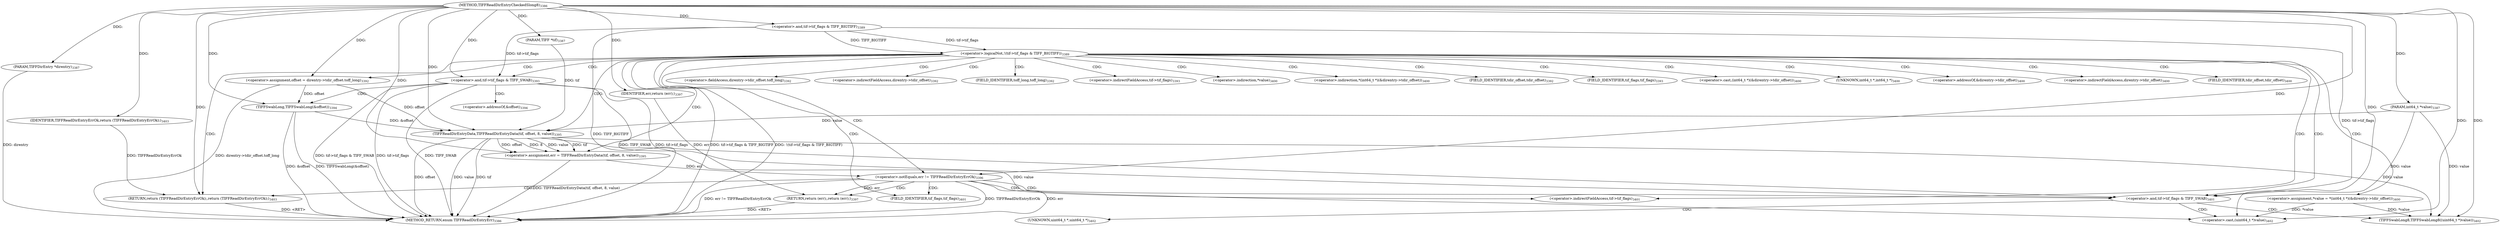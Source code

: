 digraph "TIFFReadDirEntryCheckedSlong8" {  
"86831" [label = <(METHOD,TIFFReadDirEntryCheckedSlong8)<SUB>3386</SUB>> ]
"86902" [label = <(METHOD_RETURN,enum TIFFReadDirEntryErr)<SUB>3386</SUB>> ]
"86832" [label = <(PARAM,TIFF *tif)<SUB>3387</SUB>> ]
"86833" [label = <(PARAM,TIFFDirEntry *direntry)<SUB>3387</SUB>> ]
"86834" [label = <(PARAM,int64_t *value)<SUB>3387</SUB>> ]
"86900" [label = <(RETURN,return (TIFFReadDirEntryErrOk);,return (TIFFReadDirEntryErrOk);)<SUB>3403</SUB>> ]
"86837" [label = <(&lt;operator&gt;.logicalNot,!(tif-&gt;tif_flags &amp; TIFF_BIGTIFF))<SUB>3389</SUB>> ]
"86890" [label = <(&lt;operator&gt;.and,tif-&gt;tif_flags &amp; TIFF_SWAB)<SUB>3401</SUB>> ]
"86901" [label = <(IDENTIFIER,TIFFReadDirEntryErrOk,return (TIFFReadDirEntryErrOk);)<SUB>3403</SUB>> ]
"86846" [label = <(&lt;operator&gt;.assignment,offset = direntry-&gt;tdir_offset.toff_long)<SUB>3392</SUB>> ]
"86863" [label = <(&lt;operator&gt;.assignment,err = TIFFReadDirEntryData(tif, offset, 8, value))<SUB>3395</SUB>> ]
"86896" [label = <(TIFFSwabLong8,TIFFSwabLong8((uint64_t *)value))<SUB>3402</SUB>> ]
"86838" [label = <(&lt;operator&gt;.and,tif-&gt;tif_flags &amp; TIFF_BIGTIFF)<SUB>3389</SUB>> ]
"86854" [label = <(&lt;operator&gt;.and,tif-&gt;tif_flags &amp; TIFF_SWAB)<SUB>3393</SUB>> ]
"86871" [label = <(&lt;operator&gt;.notEquals,err != TIFFReadDirEntryErrOk)<SUB>3396</SUB>> ]
"86879" [label = <(&lt;operator&gt;.assignment,*value = *(int64_t *)(&amp;direntry-&gt;tdir_offset))<SUB>3400</SUB>> ]
"86860" [label = <(TIFFSwabLong,TIFFSwabLong(&amp;offset))<SUB>3394</SUB>> ]
"86865" [label = <(TIFFReadDirEntryData,TIFFReadDirEntryData(tif, offset, 8, value))<SUB>3395</SUB>> ]
"86875" [label = <(RETURN,return (err);,return (err);)<SUB>3397</SUB>> ]
"86897" [label = <(&lt;operator&gt;.cast,(uint64_t *)value)<SUB>3402</SUB>> ]
"86876" [label = <(IDENTIFIER,err,return (err);)<SUB>3397</SUB>> ]
"86891" [label = <(&lt;operator&gt;.indirectFieldAccess,tif-&gt;tif_flags)<SUB>3401</SUB>> ]
"86848" [label = <(&lt;operator&gt;.fieldAccess,direntry-&gt;tdir_offset.toff_long)<SUB>3392</SUB>> ]
"86893" [label = <(FIELD_IDENTIFIER,tif_flags,tif_flags)<SUB>3401</SUB>> ]
"86849" [label = <(&lt;operator&gt;.indirectFieldAccess,direntry-&gt;tdir_offset)<SUB>3392</SUB>> ]
"86852" [label = <(FIELD_IDENTIFIER,toff_long,toff_long)<SUB>3392</SUB>> ]
"86855" [label = <(&lt;operator&gt;.indirectFieldAccess,tif-&gt;tif_flags)<SUB>3393</SUB>> ]
"86880" [label = <(&lt;operator&gt;.indirection,*value)<SUB>3400</SUB>> ]
"86882" [label = <(&lt;operator&gt;.indirection,*(int64_t *)(&amp;direntry-&gt;tdir_offset))<SUB>3400</SUB>> ]
"86898" [label = <(UNKNOWN,uint64_t *,uint64_t *)<SUB>3402</SUB>> ]
"86851" [label = <(FIELD_IDENTIFIER,tdir_offset,tdir_offset)<SUB>3392</SUB>> ]
"86857" [label = <(FIELD_IDENTIFIER,tif_flags,tif_flags)<SUB>3393</SUB>> ]
"86861" [label = <(&lt;operator&gt;.addressOf,&amp;offset)<SUB>3394</SUB>> ]
"86883" [label = <(&lt;operator&gt;.cast,(int64_t *)(&amp;direntry-&gt;tdir_offset))<SUB>3400</SUB>> ]
"86884" [label = <(UNKNOWN,int64_t *,int64_t *)<SUB>3400</SUB>> ]
"86885" [label = <(&lt;operator&gt;.addressOf,&amp;direntry-&gt;tdir_offset)<SUB>3400</SUB>> ]
"86886" [label = <(&lt;operator&gt;.indirectFieldAccess,direntry-&gt;tdir_offset)<SUB>3400</SUB>> ]
"86888" [label = <(FIELD_IDENTIFIER,tdir_offset,tdir_offset)<SUB>3400</SUB>> ]
  "86900" -> "86902"  [ label = "DDG: &lt;RET&gt;"] 
  "86875" -> "86902"  [ label = "DDG: &lt;RET&gt;"] 
  "86833" -> "86902"  [ label = "DDG: direntry"] 
  "86837" -> "86902"  [ label = "DDG: tif-&gt;tif_flags &amp; TIFF_BIGTIFF"] 
  "86837" -> "86902"  [ label = "DDG: !(tif-&gt;tif_flags &amp; TIFF_BIGTIFF)"] 
  "86846" -> "86902"  [ label = "DDG: direntry-&gt;tdir_offset.toff_long"] 
  "86854" -> "86902"  [ label = "DDG: tif-&gt;tif_flags"] 
  "86854" -> "86902"  [ label = "DDG: TIFF_SWAB"] 
  "86854" -> "86902"  [ label = "DDG: tif-&gt;tif_flags &amp; TIFF_SWAB"] 
  "86860" -> "86902"  [ label = "DDG: &amp;offset"] 
  "86860" -> "86902"  [ label = "DDG: TIFFSwabLong(&amp;offset)"] 
  "86865" -> "86902"  [ label = "DDG: tif"] 
  "86865" -> "86902"  [ label = "DDG: offset"] 
  "86865" -> "86902"  [ label = "DDG: value"] 
  "86863" -> "86902"  [ label = "DDG: TIFFReadDirEntryData(tif, offset, 8, value)"] 
  "86871" -> "86902"  [ label = "DDG: err"] 
  "86871" -> "86902"  [ label = "DDG: err != TIFFReadDirEntryErrOk"] 
  "86838" -> "86902"  [ label = "DDG: TIFF_BIGTIFF"] 
  "86871" -> "86902"  [ label = "DDG: TIFFReadDirEntryErrOk"] 
  "86831" -> "86832"  [ label = "DDG: "] 
  "86831" -> "86833"  [ label = "DDG: "] 
  "86831" -> "86834"  [ label = "DDG: "] 
  "86901" -> "86900"  [ label = "DDG: TIFFReadDirEntryErrOk"] 
  "86831" -> "86900"  [ label = "DDG: "] 
  "86831" -> "86901"  [ label = "DDG: "] 
  "86838" -> "86837"  [ label = "DDG: tif-&gt;tif_flags"] 
  "86838" -> "86837"  [ label = "DDG: TIFF_BIGTIFF"] 
  "86865" -> "86863"  [ label = "DDG: tif"] 
  "86865" -> "86863"  [ label = "DDG: offset"] 
  "86865" -> "86863"  [ label = "DDG: 8"] 
  "86865" -> "86863"  [ label = "DDG: value"] 
  "86838" -> "86890"  [ label = "DDG: tif-&gt;tif_flags"] 
  "86854" -> "86890"  [ label = "DDG: tif-&gt;tif_flags"] 
  "86854" -> "86890"  [ label = "DDG: TIFF_SWAB"] 
  "86831" -> "86890"  [ label = "DDG: "] 
  "86831" -> "86838"  [ label = "DDG: "] 
  "86831" -> "86846"  [ label = "DDG: "] 
  "86831" -> "86863"  [ label = "DDG: "] 
  "86879" -> "86896"  [ label = "DDG: *value"] 
  "86865" -> "86896"  [ label = "DDG: value"] 
  "86834" -> "86896"  [ label = "DDG: value"] 
  "86831" -> "86896"  [ label = "DDG: "] 
  "86838" -> "86854"  [ label = "DDG: tif-&gt;tif_flags"] 
  "86831" -> "86854"  [ label = "DDG: "] 
  "86832" -> "86865"  [ label = "DDG: tif"] 
  "86831" -> "86865"  [ label = "DDG: "] 
  "86846" -> "86865"  [ label = "DDG: offset"] 
  "86860" -> "86865"  [ label = "DDG: &amp;offset"] 
  "86834" -> "86865"  [ label = "DDG: value"] 
  "86863" -> "86871"  [ label = "DDG: err"] 
  "86831" -> "86871"  [ label = "DDG: "] 
  "86876" -> "86875"  [ label = "DDG: err"] 
  "86871" -> "86875"  [ label = "DDG: err"] 
  "86879" -> "86897"  [ label = "DDG: *value"] 
  "86865" -> "86897"  [ label = "DDG: value"] 
  "86834" -> "86897"  [ label = "DDG: value"] 
  "86831" -> "86897"  [ label = "DDG: "] 
  "86846" -> "86860"  [ label = "DDG: offset"] 
  "86831" -> "86860"  [ label = "DDG: "] 
  "86831" -> "86876"  [ label = "DDG: "] 
  "86837" -> "86852"  [ label = "CDG: "] 
  "86837" -> "86890"  [ label = "CDG: "] 
  "86837" -> "86891"  [ label = "CDG: "] 
  "86837" -> "86851"  [ label = "CDG: "] 
  "86837" -> "86885"  [ label = "CDG: "] 
  "86837" -> "86848"  [ label = "CDG: "] 
  "86837" -> "86849"  [ label = "CDG: "] 
  "86837" -> "86879"  [ label = "CDG: "] 
  "86837" -> "86865"  [ label = "CDG: "] 
  "86837" -> "86882"  [ label = "CDG: "] 
  "86837" -> "86888"  [ label = "CDG: "] 
  "86837" -> "86857"  [ label = "CDG: "] 
  "86837" -> "86863"  [ label = "CDG: "] 
  "86837" -> "86855"  [ label = "CDG: "] 
  "86837" -> "86893"  [ label = "CDG: "] 
  "86837" -> "86846"  [ label = "CDG: "] 
  "86837" -> "86880"  [ label = "CDG: "] 
  "86837" -> "86854"  [ label = "CDG: "] 
  "86837" -> "86883"  [ label = "CDG: "] 
  "86837" -> "86886"  [ label = "CDG: "] 
  "86837" -> "86871"  [ label = "CDG: "] 
  "86837" -> "86900"  [ label = "CDG: "] 
  "86837" -> "86884"  [ label = "CDG: "] 
  "86890" -> "86898"  [ label = "CDG: "] 
  "86890" -> "86896"  [ label = "CDG: "] 
  "86890" -> "86897"  [ label = "CDG: "] 
  "86854" -> "86861"  [ label = "CDG: "] 
  "86854" -> "86860"  [ label = "CDG: "] 
  "86871" -> "86890"  [ label = "CDG: "] 
  "86871" -> "86891"  [ label = "CDG: "] 
  "86871" -> "86893"  [ label = "CDG: "] 
  "86871" -> "86900"  [ label = "CDG: "] 
  "86871" -> "86875"  [ label = "CDG: "] 
}

